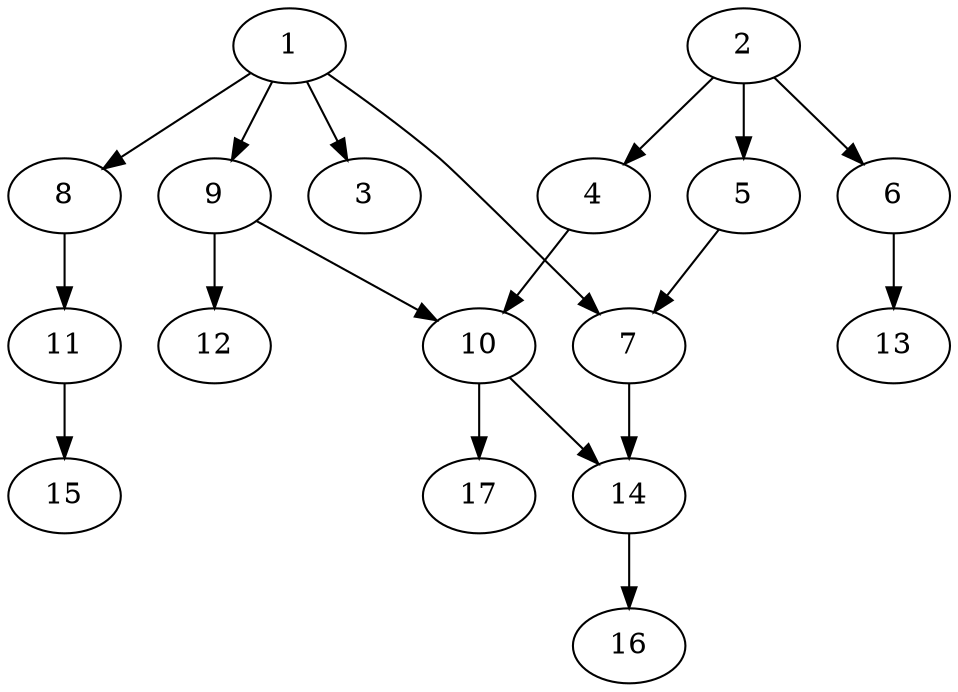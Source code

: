 // DAG automatically generated by daggen at Fri May 24 12:58:28 2024
// daggen-master/daggen -n 17 --fat 0.5 --density 0.5 --regular 0.5 --jump 2 --minalpha 20 --maxalpha 50 --dot -o dags_dot_17/sim_2.dot 
digraph G {
  1 [size="1292815889", alpha="37.53"]
  1 -> 3 [size ="75497472"]
  1 -> 7 [size ="75497472"]
  1 -> 8 [size ="75497472"]
  1 -> 9 [size ="75497472"]
  2 [size="782757789696", alpha="35.97"]
  2 -> 4 [size ="679477248"]
  2 -> 5 [size ="679477248"]
  2 -> 6 [size ="679477248"]
  3 [size="477620442031", alpha="43.86"]
  4 [size="28991029248", alpha="41.24"]
  4 -> 10 [size ="75497472"]
  5 [size="549755813888", alpha="46.71"]
  5 -> 7 [size ="536870912"]
  6 [size="68719476736", alpha="46.89"]
  6 -> 13 [size ="134217728"]
  7 [size="8589934592", alpha="43.06"]
  7 -> 14 [size ="33554432"]
  8 [size="1073741824000", alpha="23.71"]
  8 -> 11 [size ="838860800"]
  9 [size="356944000782", alpha="34.11"]
  9 -> 10 [size ="411041792"]
  9 -> 12 [size ="411041792"]
  10 [size="68719476736", alpha="22.35"]
  10 -> 14 [size ="134217728"]
  10 -> 17 [size ="134217728"]
  11 [size="8589934592", alpha="26.75"]
  11 -> 15 [size ="33554432"]
  12 [size="149698837171", alpha="27.05"]
  13 [size="662540385323", alpha="23.65"]
  14 [size="39226376984", alpha="25.40"]
  14 -> 16 [size ="33554432"]
  15 [size="203219249232", alpha="34.77"]
  16 [size="1132731564151", alpha="34.99"]
  17 [size="198771367739", alpha="42.21"]
}
